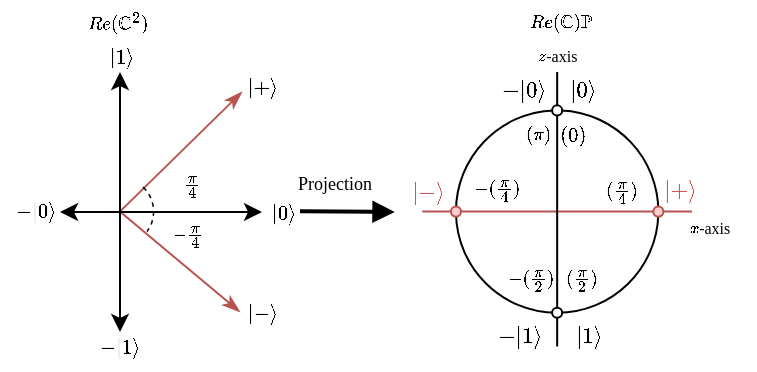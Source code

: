 <mxfile version="26.1.1">
  <diagram name="Page-1" id="Jdw_g2DYbYA2fa352K2i">
    <mxGraphModel dx="601" dy="333" grid="1" gridSize="10" guides="1" tooltips="1" connect="1" arrows="1" fold="1" page="1" pageScale="1" pageWidth="850" pageHeight="1100" math="1" shadow="0">
      <root>
        <mxCell id="0" />
        <mxCell id="1" parent="0" />
        <mxCell id="izv8Kemp4MLFjPGaH7kY-84" value="" style="group" parent="1" vertex="1" connectable="0">
          <mxGeometry x="50" y="137.06" width="367.08" height="173.88" as="geometry" />
        </mxCell>
        <mxCell id="A5kggvOoaJl0i93eO1KQ-27" value="" style="verticalLabelPosition=bottom;verticalAlign=top;html=1;shape=mxgraph.basic.arc;startAngle=0.006;endAngle=0.995;fontFamily=Times New Roman;" parent="izv8Kemp4MLFjPGaH7kY-84" vertex="1">
          <mxGeometry x="217.984" y="52.144" width="101.188" height="101.188" as="geometry" />
        </mxCell>
        <mxCell id="A5kggvOoaJl0i93eO1KQ-40" value="" style="endArrow=classicThin;startArrow=none;html=1;rounded=0;startFill=0;endFill=1;fillColor=#f8cecc;strokeColor=#b85450;fontFamily=Times New Roman;" parent="izv8Kemp4MLFjPGaH7kY-84" edge="1">
          <mxGeometry width="50" height="50" relative="1" as="geometry">
            <mxPoint x="49.934" y="102.738" as="sourcePoint" />
            <mxPoint x="111" y="42.94" as="targetPoint" />
          </mxGeometry>
        </mxCell>
        <mxCell id="A5kggvOoaJl0i93eO1KQ-41" value="" style="endArrow=none;startArrow=classicThin;html=1;rounded=0;startFill=1;endFill=1;fillColor=#f8cecc;strokeColor=#b85450;fontFamily=Times New Roman;" parent="izv8Kemp4MLFjPGaH7kY-84" edge="1">
          <mxGeometry width="50" height="50" relative="1" as="geometry">
            <mxPoint x="110" y="152.94" as="sourcePoint" />
            <mxPoint x="49.934" y="102.738" as="targetPoint" />
          </mxGeometry>
        </mxCell>
        <mxCell id="A5kggvOoaJl0i93eO1KQ-13" value="" style="endArrow=classic;startArrow=classic;html=1;rounded=0;fontFamily=Times New Roman;" parent="izv8Kemp4MLFjPGaH7kY-84" edge="1">
          <mxGeometry width="50" height="50" relative="1" as="geometry">
            <mxPoint x="50" y="162.94" as="sourcePoint" />
            <mxPoint x="50" y="32.94" as="targetPoint" />
          </mxGeometry>
        </mxCell>
        <mxCell id="A5kggvOoaJl0i93eO1KQ-14" value="" style="endArrow=classic;startArrow=classic;html=1;rounded=0;fontFamily=Times New Roman;" parent="izv8Kemp4MLFjPGaH7kY-84" edge="1">
          <mxGeometry width="50" height="50" relative="1" as="geometry">
            <mxPoint x="20" y="102.94" as="sourcePoint" />
            <mxPoint x="121" y="102.94" as="targetPoint" />
          </mxGeometry>
        </mxCell>
        <mxCell id="A5kggvOoaJl0i93eO1KQ-15" value="\(\ket{0}\)" style="whiteSpace=wrap;html=1;strokeWidth=0;fontSize=10;fillColor=none;strokeColor=none;fontFamily=Times New Roman;" parent="izv8Kemp4MLFjPGaH7kY-84" vertex="1">
          <mxGeometry x="123.63" y="94.306" width="16.865" height="16.865" as="geometry" />
        </mxCell>
        <mxCell id="A5kggvOoaJl0i93eO1KQ-17" value="\(-\ket{1}\)" style="whiteSpace=wrap;html=1;strokeWidth=0;fontSize=10;fillColor=none;strokeColor=none;fontFamily=Times New Roman;" parent="izv8Kemp4MLFjPGaH7kY-84" vertex="1">
          <mxGeometry x="41.5" y="165.94" width="16.86" height="7.94" as="geometry" />
        </mxCell>
        <mxCell id="A5kggvOoaJl0i93eO1KQ-19" value="\(-\ket{0}\)" style="whiteSpace=wrap;html=1;strokeWidth=0;fontSize=10;fillColor=none;strokeColor=none;fontFamily=Times New Roman;" parent="izv8Kemp4MLFjPGaH7kY-84" vertex="1">
          <mxGeometry y="93.62" width="16.865" height="16.865" as="geometry" />
        </mxCell>
        <mxCell id="A5kggvOoaJl0i93eO1KQ-42" value="\(\ket{+}\)" style="whiteSpace=wrap;html=1;strokeWidth=0;fontSize=10;fillColor=none;strokeColor=none;fontFamily=Times New Roman;" parent="izv8Kemp4MLFjPGaH7kY-84" vertex="1">
          <mxGeometry x="112.766" y="31.729" width="16.865" height="16.865" as="geometry" />
        </mxCell>
        <mxCell id="A5kggvOoaJl0i93eO1KQ-43" value="\(\ket{-}\)" style="whiteSpace=wrap;html=1;strokeWidth=0;fontSize=10;fillColor=none;strokeColor=none;fontFamily=Times New Roman;" parent="izv8Kemp4MLFjPGaH7kY-84" vertex="1">
          <mxGeometry x="112.904" y="144.939" width="16.865" height="16.865" as="geometry" />
        </mxCell>
        <mxCell id="A5kggvOoaJl0i93eO1KQ-47" value="" style="verticalLabelPosition=bottom;verticalAlign=top;html=1;shape=mxgraph.basic.arc;startAngle=0.121;endAngle=0.351;dashed=1;strokeWidth=0.75;fontFamily=Times New Roman;" parent="izv8Kemp4MLFjPGaH7kY-84" vertex="1">
          <mxGeometry x="33.069" y="85.874" width="33.729" height="33.729" as="geometry" />
        </mxCell>
        <mxCell id="A5kggvOoaJl0i93eO1KQ-48" value="&lt;font&gt;\(\frac{\pi}{4}\)&lt;/font&gt;" style="whiteSpace=wrap;html=1;strokeWidth=0;fontSize=8;fillColor=none;strokeColor=none;fontFamily=Times New Roman;" parent="izv8Kemp4MLFjPGaH7kY-84" vertex="1">
          <mxGeometry x="77.996" y="81.127" width="16.865" height="16.865" as="geometry" />
        </mxCell>
        <mxCell id="A5kggvOoaJl0i93eO1KQ-50" value="&lt;font&gt;\(-\frac{\pi}{4}\)&lt;/font&gt;" style="whiteSpace=wrap;html=1;strokeWidth=0;fontSize=8;fillColor=none;strokeColor=none;fontFamily=Times New Roman;" parent="izv8Kemp4MLFjPGaH7kY-84" vertex="1">
          <mxGeometry x="76.073" y="106.267" width="16.865" height="16.865" as="geometry" />
        </mxCell>
        <mxCell id="A5kggvOoaJl0i93eO1KQ-53" value="&lt;span style=&quot;text-wrap-mode: nowrap;&quot;&gt;&lt;font style=&quot;font-size: 9px;&quot;&gt;Projection&lt;/font&gt;&lt;/span&gt;" style="whiteSpace=wrap;html=1;fillColor=none;strokeColor=none;fontFamily=Times New Roman;" parent="izv8Kemp4MLFjPGaH7kY-84" vertex="1">
          <mxGeometry x="137" y="79.13" width="40.76" height="16.86" as="geometry" />
        </mxCell>
        <mxCell id="A5kggvOoaJl0i93eO1KQ-61" value="" style="endArrow=block;html=1;rounded=0;strokeWidth=2;endFill=1;fontFamily=Times New Roman;" parent="izv8Kemp4MLFjPGaH7kY-84" edge="1">
          <mxGeometry width="50" height="50" relative="1" as="geometry">
            <mxPoint x="140.004" y="102.536" as="sourcePoint" />
            <mxPoint x="187.39" y="102.94" as="targetPoint" />
          </mxGeometry>
        </mxCell>
        <mxCell id="A5kggvOoaJl0i93eO1KQ-57" value="" style="endArrow=none;startArrow=none;html=1;rounded=0;startFill=0;fillColor=#f8cecc;strokeColor=#b85450;fontFamily=Times New Roman;strokeWidth=1;" parent="izv8Kemp4MLFjPGaH7kY-84" edge="1">
          <mxGeometry width="50" height="50" relative="1" as="geometry">
            <mxPoint x="336.037" y="102.738" as="sourcePoint" />
            <mxPoint x="201.12" y="102.738" as="targetPoint" />
          </mxGeometry>
        </mxCell>
        <mxCell id="A5kggvOoaJl0i93eO1KQ-55" value="" style="endArrow=none;startArrow=none;html=1;rounded=0;startFill=0;fontFamily=Times New Roman;strokeWidth=1;" parent="izv8Kemp4MLFjPGaH7kY-84" edge="1">
          <mxGeometry width="50" height="50" relative="1" as="geometry">
            <mxPoint x="268.578" y="170.197" as="sourcePoint" />
            <mxPoint x="268.578" y="32.94" as="targetPoint" />
          </mxGeometry>
        </mxCell>
        <mxCell id="A5kggvOoaJl0i93eO1KQ-28" value="\(\ket{0}\)" style="whiteSpace=wrap;html=1;strokeWidth=0;fontSize=11;fillColor=none;strokeColor=none;fontFamily=Times New Roman;" parent="izv8Kemp4MLFjPGaH7kY-84" vertex="1">
          <mxGeometry x="273.481" y="33.847" width="16.865" height="16.865" as="geometry" />
        </mxCell>
        <mxCell id="A5kggvOoaJl0i93eO1KQ-29" value="" style="ellipse;whiteSpace=wrap;html=1;aspect=fixed;fontFamily=Times New Roman;" parent="izv8Kemp4MLFjPGaH7kY-84" vertex="1">
          <mxGeometry x="266.049" y="49.615" width="5.059" height="5.059" as="geometry" />
        </mxCell>
        <mxCell id="A5kggvOoaJl0i93eO1KQ-31" value="\(-\ket{0}\)" style="whiteSpace=wrap;html=1;strokeWidth=0;fontSize=11;fillColor=none;strokeColor=none;fontFamily=Times New Roman;" parent="izv8Kemp4MLFjPGaH7kY-84" vertex="1">
          <mxGeometry x="243.752" y="33.847" width="16.865" height="16.865" as="geometry" />
        </mxCell>
        <mxCell id="A5kggvOoaJl0i93eO1KQ-32" value="\(\ket{+}\)" style="whiteSpace=wrap;html=1;strokeWidth=0;fontSize=11;fillColor=none;strokeColor=none;fontColor=#C95957;fontFamily=Times New Roman;" parent="izv8Kemp4MLFjPGaH7kY-84" vertex="1">
          <mxGeometry x="324.86" y="83.13" width="10.14" height="16.86" as="geometry" />
        </mxCell>
        <mxCell id="A5kggvOoaJl0i93eO1KQ-33" value="\(\ket{-}\)" style="whiteSpace=wrap;html=1;strokeWidth=0;fontSize=11;fontStyle=0;fillColor=none;strokeColor=none;fontColor=#C95957;fontFamily=Times New Roman;" parent="izv8Kemp4MLFjPGaH7kY-84" vertex="1">
          <mxGeometry x="196" y="84.81" width="17" height="16.86" as="geometry" />
        </mxCell>
        <mxCell id="A5kggvOoaJl0i93eO1KQ-34" value="" style="ellipse;whiteSpace=wrap;html=1;aspect=fixed;fontFamily=Times New Roman;" parent="izv8Kemp4MLFjPGaH7kY-84" vertex="1">
          <mxGeometry x="266.049" y="150.803" width="5.059" height="5.059" as="geometry" />
        </mxCell>
        <mxCell id="A5kggvOoaJl0i93eO1KQ-38" value="\(-\ket{1}\)" style="whiteSpace=wrap;html=1;strokeWidth=0;fontSize=11;fillColor=none;strokeColor=none;fontFamily=Times New Roman;" parent="izv8Kemp4MLFjPGaH7kY-84" vertex="1">
          <mxGeometry x="242.438" y="156.705" width="16.865" height="16.865" as="geometry" />
        </mxCell>
        <mxCell id="A5kggvOoaJl0i93eO1KQ-39" value="\(\ket{1}\)" style="whiteSpace=wrap;html=1;strokeWidth=0;fontSize=11;fillColor=none;strokeColor=none;fontFamily=Times New Roman;" parent="izv8Kemp4MLFjPGaH7kY-84" vertex="1">
          <mxGeometry x="276.167" y="156.705" width="16.865" height="16.865" as="geometry" />
        </mxCell>
        <mxCell id="A5kggvOoaJl0i93eO1KQ-58" value="&lt;font&gt;\(z\)-axis&lt;/font&gt;" style="whiteSpace=wrap;html=1;strokeWidth=0;fontSize=8;fillColor=none;strokeColor=none;fontFamily=Times New Roman;" parent="izv8Kemp4MLFjPGaH7kY-84" vertex="1">
          <mxGeometry x="257.83" y="21.09" width="21.5" height="7.79" as="geometry" />
        </mxCell>
        <mxCell id="A5kggvOoaJl0i93eO1KQ-59" value="&lt;font&gt;\(x\)-axis&lt;/font&gt;" style="whiteSpace=wrap;html=1;strokeWidth=0;fontSize=8;fillColor=none;strokeColor=none;fontFamily=Times New Roman;" parent="izv8Kemp4MLFjPGaH7kY-84" vertex="1">
          <mxGeometry x="323.232" y="102.738" width="43.848" height="16.865" as="geometry" />
        </mxCell>
        <mxCell id="A5kggvOoaJl0i93eO1KQ-63" value="" style="ellipse;whiteSpace=wrap;html=1;aspect=fixed;fillColor=#f8cecc;strokeColor=#b85450;fontFamily=Times New Roman;" parent="izv8Kemp4MLFjPGaH7kY-84" vertex="1">
          <mxGeometry x="215.455" y="100.209" width="5.059" height="5.059" as="geometry" />
        </mxCell>
        <mxCell id="A5kggvOoaJl0i93eO1KQ-64" value="" style="ellipse;whiteSpace=wrap;html=1;aspect=fixed;fillColor=#f8cecc;strokeColor=#b85450;fontFamily=Times New Roman;" parent="izv8Kemp4MLFjPGaH7kY-84" vertex="1">
          <mxGeometry x="316.643" y="100.209" width="5.059" height="5.059" as="geometry" />
        </mxCell>
        <mxCell id="A5kggvOoaJl0i93eO1KQ-66" value="&lt;font&gt;&lt;font&gt;&lt;span style=&quot;text-wrap-mode: nowrap;&quot;&gt;\(Re(\mathbb{C})\mathbb{P}\)&lt;/span&gt;&lt;/font&gt;&lt;/font&gt;" style="whiteSpace=wrap;html=1;fillColor=none;strokeColor=none;fontFamily=Times New Roman;fontSize=9;" parent="izv8Kemp4MLFjPGaH7kY-84" vertex="1">
          <mxGeometry x="251" width="39.16" height="16.86" as="geometry" />
        </mxCell>
        <mxCell id="A5kggvOoaJl0i93eO1KQ-68" value="&lt;span style=&quot;text-wrap-mode: nowrap;&quot;&gt;&lt;font&gt;\(Re(\mathbb{C}^2)\)&lt;/font&gt;&lt;/span&gt;" style="whiteSpace=wrap;html=1;fillColor=none;strokeColor=none;fontFamily=Times New Roman;fontSize=9;" parent="izv8Kemp4MLFjPGaH7kY-84" vertex="1">
          <mxGeometry x="31" width="36.49" height="16.86" as="geometry" />
        </mxCell>
        <mxCell id="TfnNUFLO9t8TtdzXZ6H9-8" value="\(\ket{1}\)" style="whiteSpace=wrap;html=1;strokeWidth=0;fontSize=10;fillColor=none;strokeColor=none;fontFamily=Times New Roman;" parent="izv8Kemp4MLFjPGaH7kY-84" vertex="1">
          <mxGeometry x="43.19" y="20.94" width="16.86" height="7.94" as="geometry" />
        </mxCell>
        <mxCell id="TfnNUFLO9t8TtdzXZ6H9-13" value="\((0)\)" style="whiteSpace=wrap;html=1;strokeWidth=0;fontSize=10;fillColor=none;strokeColor=none;fontFamily=Times New Roman;" parent="izv8Kemp4MLFjPGaH7kY-84" vertex="1">
          <mxGeometry x="268.051" y="55.678" width="16.865" height="16.865" as="geometry" />
        </mxCell>
        <mxCell id="TfnNUFLO9t8TtdzXZ6H9-14" value="\((\frac{\pi}{4})\)" style="whiteSpace=wrap;html=1;strokeWidth=0;fontSize=9;fillColor=none;strokeColor=none;fontFamily=Times New Roman;" parent="izv8Kemp4MLFjPGaH7kY-84" vertex="1">
          <mxGeometry x="292.031" y="84.807" width="16.865" height="16.865" as="geometry" />
        </mxCell>
        <mxCell id="TfnNUFLO9t8TtdzXZ6H9-17" value="\((\pi)\)" style="whiteSpace=wrap;html=1;strokeWidth=0;fontSize=9;fillColor=none;strokeColor=none;fontFamily=Times New Roman;" parent="izv8Kemp4MLFjPGaH7kY-84" vertex="1">
          <mxGeometry x="251.191" y="55.677" width="16.865" height="16.865" as="geometry" />
        </mxCell>
        <mxCell id="TfnNUFLO9t8TtdzXZ6H9-19" value="\(-(\frac{\pi}{4})\)" style="whiteSpace=wrap;html=1;strokeWidth=0;fontSize=9;fillColor=none;strokeColor=none;fontFamily=Times New Roman;" parent="izv8Kemp4MLFjPGaH7kY-84" vertex="1">
          <mxGeometry x="229.511" y="83.877" width="16.865" height="16.865" as="geometry" />
        </mxCell>
        <mxCell id="TfnNUFLO9t8TtdzXZ6H9-20" value="\((\frac{\pi}{2})\)" style="whiteSpace=wrap;html=1;strokeWidth=0;fontSize=9;fillColor=none;strokeColor=none;fontFamily=Times New Roman;" parent="izv8Kemp4MLFjPGaH7kY-84" vertex="1">
          <mxGeometry x="272.111" y="128.937" width="16.865" height="16.865" as="geometry" />
        </mxCell>
        <mxCell id="TfnNUFLO9t8TtdzXZ6H9-21" value="\(-(\frac{\pi}{2})\)" style="whiteSpace=wrap;html=1;strokeWidth=0;fontSize=9;fillColor=none;strokeColor=none;fontFamily=Times New Roman;" parent="izv8Kemp4MLFjPGaH7kY-84" vertex="1">
          <mxGeometry x="247.181" y="128.937" width="16.865" height="16.865" as="geometry" />
        </mxCell>
      </root>
    </mxGraphModel>
  </diagram>
</mxfile>

